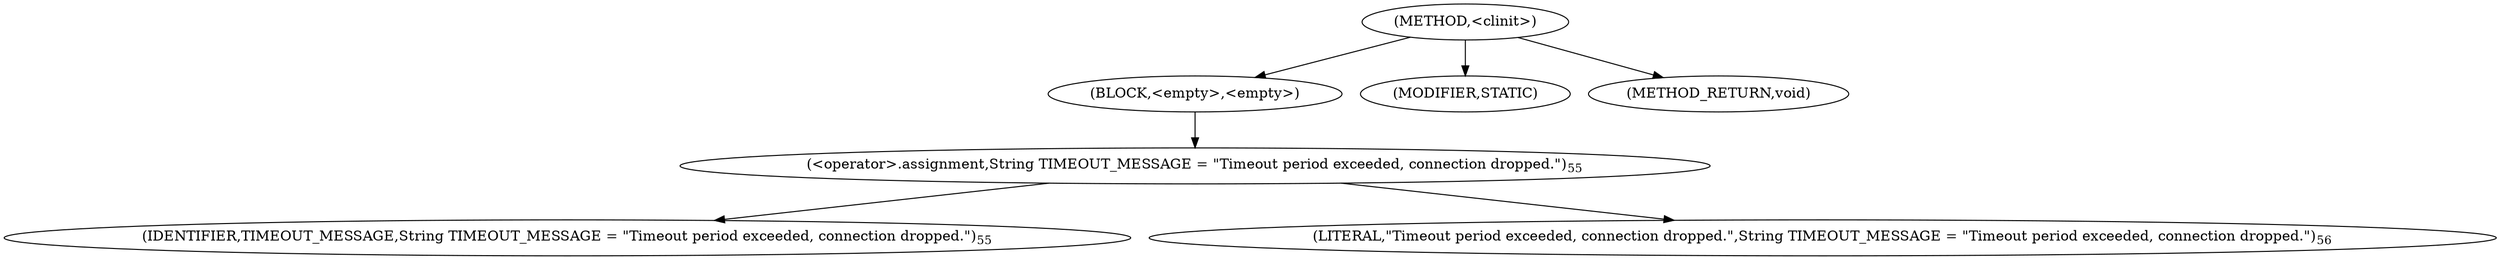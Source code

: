 digraph "&lt;clinit&gt;" {  
"557" [label = <(METHOD,&lt;clinit&gt;)> ]
"558" [label = <(BLOCK,&lt;empty&gt;,&lt;empty&gt;)> ]
"559" [label = <(&lt;operator&gt;.assignment,String TIMEOUT_MESSAGE = &quot;Timeout period exceeded, connection dropped.&quot;)<SUB>55</SUB>> ]
"560" [label = <(IDENTIFIER,TIMEOUT_MESSAGE,String TIMEOUT_MESSAGE = &quot;Timeout period exceeded, connection dropped.&quot;)<SUB>55</SUB>> ]
"561" [label = <(LITERAL,&quot;Timeout period exceeded, connection dropped.&quot;,String TIMEOUT_MESSAGE = &quot;Timeout period exceeded, connection dropped.&quot;)<SUB>56</SUB>> ]
"562" [label = <(MODIFIER,STATIC)> ]
"563" [label = <(METHOD_RETURN,void)> ]
  "557" -> "558" 
  "557" -> "562" 
  "557" -> "563" 
  "558" -> "559" 
  "559" -> "560" 
  "559" -> "561" 
}
